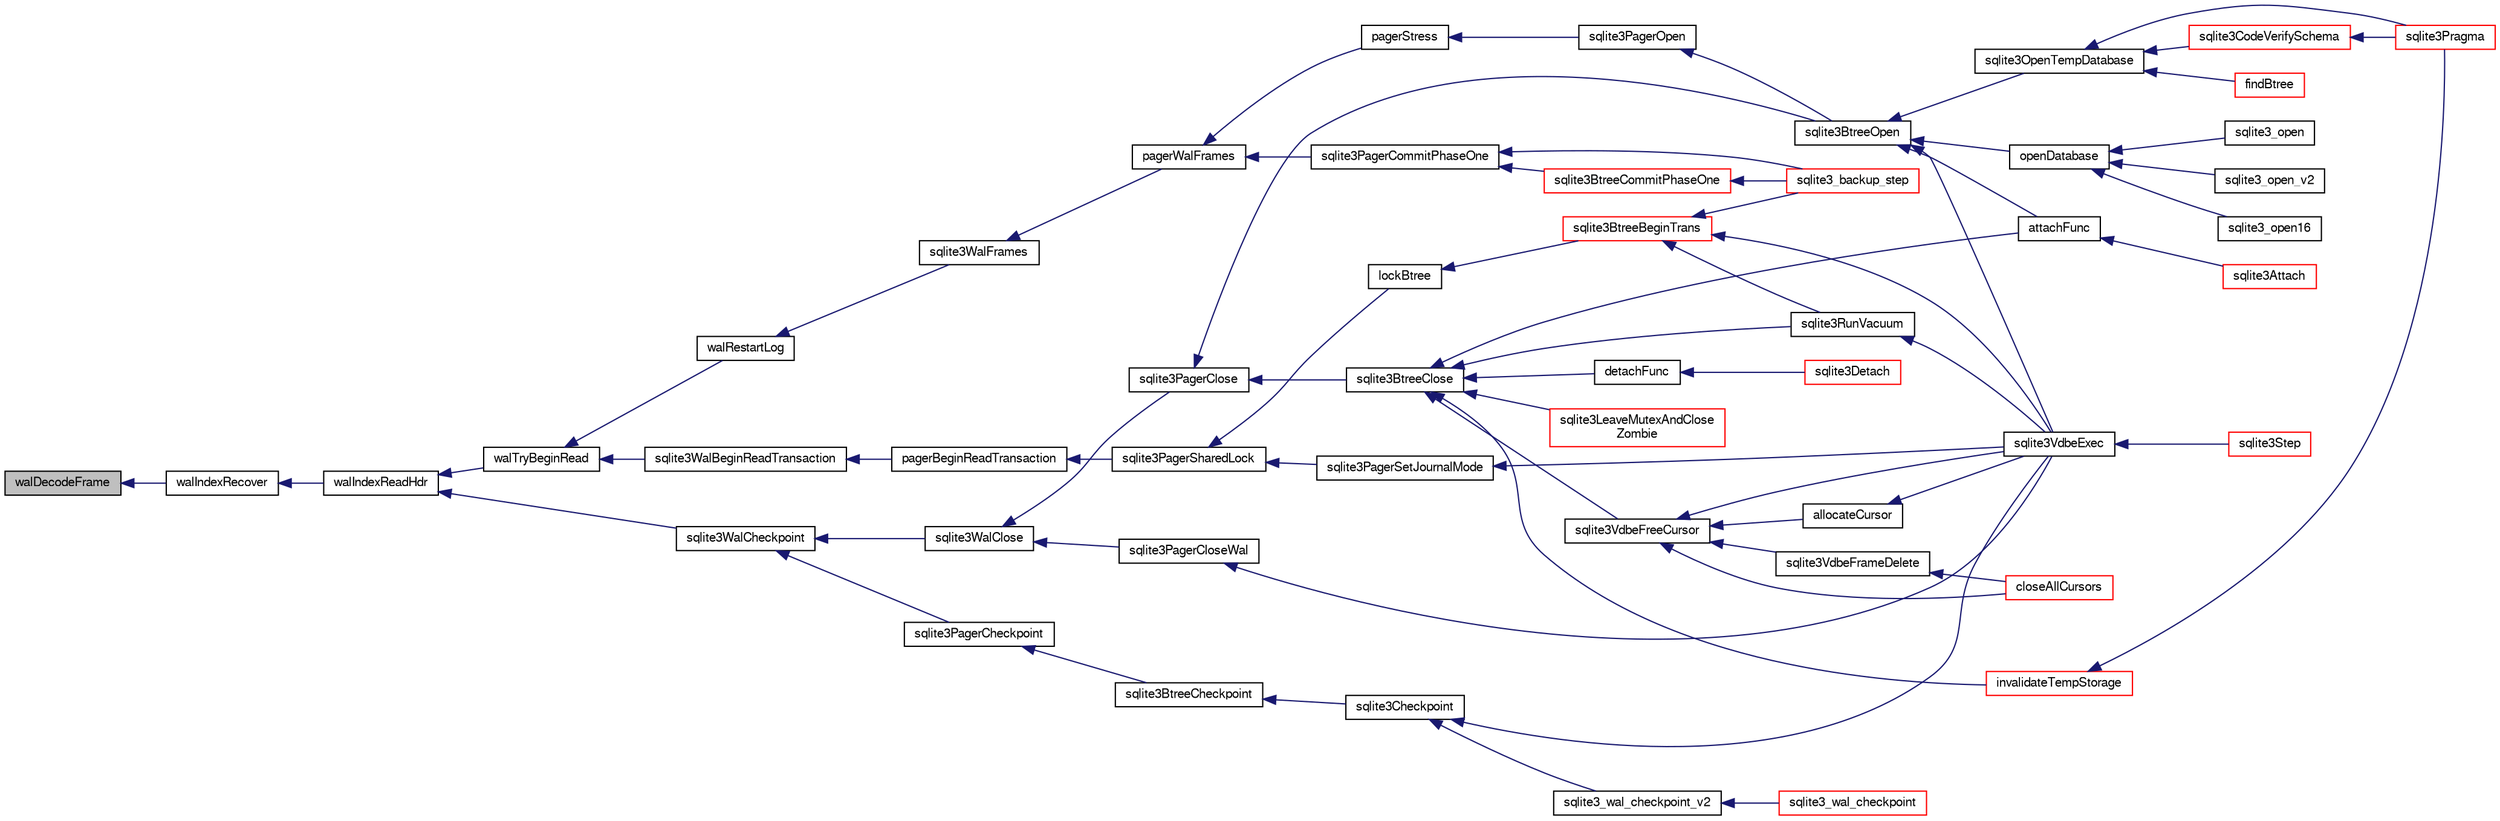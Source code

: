 digraph "walDecodeFrame"
{
  edge [fontname="FreeSans",fontsize="10",labelfontname="FreeSans",labelfontsize="10"];
  node [fontname="FreeSans",fontsize="10",shape=record];
  rankdir="LR";
  Node893732 [label="walDecodeFrame",height=0.2,width=0.4,color="black", fillcolor="grey75", style="filled", fontcolor="black"];
  Node893732 -> Node893733 [dir="back",color="midnightblue",fontsize="10",style="solid",fontname="FreeSans"];
  Node893733 [label="walIndexRecover",height=0.2,width=0.4,color="black", fillcolor="white", style="filled",URL="$sqlite3_8c.html#ab4ee99f3710323acbeb6c495dd18d205"];
  Node893733 -> Node893734 [dir="back",color="midnightblue",fontsize="10",style="solid",fontname="FreeSans"];
  Node893734 [label="walIndexReadHdr",height=0.2,width=0.4,color="black", fillcolor="white", style="filled",URL="$sqlite3_8c.html#a66529e9c71a2bef92c4eb34bdd3a72a2"];
  Node893734 -> Node893735 [dir="back",color="midnightblue",fontsize="10",style="solid",fontname="FreeSans"];
  Node893735 [label="walTryBeginRead",height=0.2,width=0.4,color="black", fillcolor="white", style="filled",URL="$sqlite3_8c.html#a7145b08b2ade973da4b1f5882e2fa21f"];
  Node893735 -> Node893736 [dir="back",color="midnightblue",fontsize="10",style="solid",fontname="FreeSans"];
  Node893736 [label="sqlite3WalBeginReadTransaction",height=0.2,width=0.4,color="black", fillcolor="white", style="filled",URL="$sqlite3_8c.html#a4a23329d9a3206642b307e6d22635f95"];
  Node893736 -> Node893737 [dir="back",color="midnightblue",fontsize="10",style="solid",fontname="FreeSans"];
  Node893737 [label="pagerBeginReadTransaction",height=0.2,width=0.4,color="black", fillcolor="white", style="filled",URL="$sqlite3_8c.html#a4a484b6c404f96050418d965e3cc17a1"];
  Node893737 -> Node893738 [dir="back",color="midnightblue",fontsize="10",style="solid",fontname="FreeSans"];
  Node893738 [label="sqlite3PagerSharedLock",height=0.2,width=0.4,color="black", fillcolor="white", style="filled",URL="$sqlite3_8c.html#a58c197b629fb6eaacf96c7add57c70df"];
  Node893738 -> Node893739 [dir="back",color="midnightblue",fontsize="10",style="solid",fontname="FreeSans"];
  Node893739 [label="sqlite3PagerSetJournalMode",height=0.2,width=0.4,color="black", fillcolor="white", style="filled",URL="$sqlite3_8c.html#afb929a0a4553cda84de16180ddbd09f7"];
  Node893739 -> Node893740 [dir="back",color="midnightblue",fontsize="10",style="solid",fontname="FreeSans"];
  Node893740 [label="sqlite3VdbeExec",height=0.2,width=0.4,color="black", fillcolor="white", style="filled",URL="$sqlite3_8c.html#a8ce40a614bdc56719c4d642b1e4dfb21"];
  Node893740 -> Node893741 [dir="back",color="midnightblue",fontsize="10",style="solid",fontname="FreeSans"];
  Node893741 [label="sqlite3Step",height=0.2,width=0.4,color="red", fillcolor="white", style="filled",URL="$sqlite3_8c.html#a3f2872e873e2758a4beedad1d5113554"];
  Node893738 -> Node894001 [dir="back",color="midnightblue",fontsize="10",style="solid",fontname="FreeSans"];
  Node894001 [label="lockBtree",height=0.2,width=0.4,color="black", fillcolor="white", style="filled",URL="$sqlite3_8c.html#a5b808194d3178be15705a420265cee9d"];
  Node894001 -> Node894002 [dir="back",color="midnightblue",fontsize="10",style="solid",fontname="FreeSans"];
  Node894002 [label="sqlite3BtreeBeginTrans",height=0.2,width=0.4,color="red", fillcolor="white", style="filled",URL="$sqlite3_8c.html#a52d6706df15c67c22aa7d0e290c16bf5"];
  Node894002 -> Node893953 [dir="back",color="midnightblue",fontsize="10",style="solid",fontname="FreeSans"];
  Node893953 [label="sqlite3_backup_step",height=0.2,width=0.4,color="red", fillcolor="white", style="filled",URL="$sqlite3_8h.html#a1699b75e98d082eebc465a9e64c35269"];
  Node894002 -> Node893740 [dir="back",color="midnightblue",fontsize="10",style="solid",fontname="FreeSans"];
  Node894002 -> Node893926 [dir="back",color="midnightblue",fontsize="10",style="solid",fontname="FreeSans"];
  Node893926 [label="sqlite3RunVacuum",height=0.2,width=0.4,color="black", fillcolor="white", style="filled",URL="$sqlite3_8c.html#a5e83ddc7b3e7e8e79ad5d1fc92de1d2f"];
  Node893926 -> Node893740 [dir="back",color="midnightblue",fontsize="10",style="solid",fontname="FreeSans"];
  Node893735 -> Node894004 [dir="back",color="midnightblue",fontsize="10",style="solid",fontname="FreeSans"];
  Node894004 [label="walRestartLog",height=0.2,width=0.4,color="black", fillcolor="white", style="filled",URL="$sqlite3_8c.html#a12a2a8718a33ce32fc99f83239a4d491"];
  Node894004 -> Node894005 [dir="back",color="midnightblue",fontsize="10",style="solid",fontname="FreeSans"];
  Node894005 [label="sqlite3WalFrames",height=0.2,width=0.4,color="black", fillcolor="white", style="filled",URL="$sqlite3_8c.html#af9606aac275558d3b96c83b2bff2d717"];
  Node894005 -> Node894006 [dir="back",color="midnightblue",fontsize="10",style="solid",fontname="FreeSans"];
  Node894006 [label="pagerWalFrames",height=0.2,width=0.4,color="black", fillcolor="white", style="filled",URL="$sqlite3_8c.html#a1675dba6bfeb50d8aa8a0509103fd004"];
  Node894006 -> Node894007 [dir="back",color="midnightblue",fontsize="10",style="solid",fontname="FreeSans"];
  Node894007 [label="pagerStress",height=0.2,width=0.4,color="black", fillcolor="white", style="filled",URL="$sqlite3_8c.html#abb21a3a371038e9e3e69af0f21a1b386"];
  Node894007 -> Node894008 [dir="back",color="midnightblue",fontsize="10",style="solid",fontname="FreeSans"];
  Node894008 [label="sqlite3PagerOpen",height=0.2,width=0.4,color="black", fillcolor="white", style="filled",URL="$sqlite3_8c.html#a5b4a74e8a1754922c482b7af19b30611"];
  Node894008 -> Node894009 [dir="back",color="midnightblue",fontsize="10",style="solid",fontname="FreeSans"];
  Node894009 [label="sqlite3BtreeOpen",height=0.2,width=0.4,color="black", fillcolor="white", style="filled",URL="$sqlite3_8c.html#a13dcb44dc34af6ce9d38de9c5aa975f9"];
  Node894009 -> Node893740 [dir="back",color="midnightblue",fontsize="10",style="solid",fontname="FreeSans"];
  Node894009 -> Node893768 [dir="back",color="midnightblue",fontsize="10",style="solid",fontname="FreeSans"];
  Node893768 [label="attachFunc",height=0.2,width=0.4,color="black", fillcolor="white", style="filled",URL="$sqlite3_8c.html#a69cb751a7da501b9a0aa37e0d7c3eaf7"];
  Node893768 -> Node893769 [dir="back",color="midnightblue",fontsize="10",style="solid",fontname="FreeSans"];
  Node893769 [label="sqlite3Attach",height=0.2,width=0.4,color="red", fillcolor="white", style="filled",URL="$sqlite3_8c.html#ae0907fe0b43cc1b4c7e6a16213e8546f"];
  Node894009 -> Node894010 [dir="back",color="midnightblue",fontsize="10",style="solid",fontname="FreeSans"];
  Node894010 [label="sqlite3OpenTempDatabase",height=0.2,width=0.4,color="black", fillcolor="white", style="filled",URL="$sqlite3_8c.html#aaf3088380b731428b72d3b5777f93755"];
  Node894010 -> Node893945 [dir="back",color="midnightblue",fontsize="10",style="solid",fontname="FreeSans"];
  Node893945 [label="findBtree",height=0.2,width=0.4,color="red", fillcolor="white", style="filled",URL="$sqlite3_8c.html#ab4ee5743b77efd7f8832bf0b9315f973"];
  Node894010 -> Node894011 [dir="back",color="midnightblue",fontsize="10",style="solid",fontname="FreeSans"];
  Node894011 [label="sqlite3CodeVerifySchema",height=0.2,width=0.4,color="red", fillcolor="white", style="filled",URL="$sqlite3_8c.html#ad9d8708d96f8416ec59ebf41c57000f9"];
  Node894011 -> Node893818 [dir="back",color="midnightblue",fontsize="10",style="solid",fontname="FreeSans"];
  Node893818 [label="sqlite3Pragma",height=0.2,width=0.4,color="red", fillcolor="white", style="filled",URL="$sqlite3_8c.html#a111391370f58f8e6a6eca51fd34d62ed"];
  Node894010 -> Node893818 [dir="back",color="midnightblue",fontsize="10",style="solid",fontname="FreeSans"];
  Node894009 -> Node893975 [dir="back",color="midnightblue",fontsize="10",style="solid",fontname="FreeSans"];
  Node893975 [label="openDatabase",height=0.2,width=0.4,color="black", fillcolor="white", style="filled",URL="$sqlite3_8c.html#a6a9c3bc3a64234e863413f41db473758"];
  Node893975 -> Node893976 [dir="back",color="midnightblue",fontsize="10",style="solid",fontname="FreeSans"];
  Node893976 [label="sqlite3_open",height=0.2,width=0.4,color="black", fillcolor="white", style="filled",URL="$sqlite3_8h.html#a97ba966ed1acc38409786258268f5f71"];
  Node893975 -> Node893977 [dir="back",color="midnightblue",fontsize="10",style="solid",fontname="FreeSans"];
  Node893977 [label="sqlite3_open_v2",height=0.2,width=0.4,color="black", fillcolor="white", style="filled",URL="$sqlite3_8h.html#a140fe275b6975dc867cea50a65a217c4"];
  Node893975 -> Node893978 [dir="back",color="midnightblue",fontsize="10",style="solid",fontname="FreeSans"];
  Node893978 [label="sqlite3_open16",height=0.2,width=0.4,color="black", fillcolor="white", style="filled",URL="$sqlite3_8h.html#adbc401bb96713f32e553db32f6f3ca33"];
  Node894006 -> Node894015 [dir="back",color="midnightblue",fontsize="10",style="solid",fontname="FreeSans"];
  Node894015 [label="sqlite3PagerCommitPhaseOne",height=0.2,width=0.4,color="black", fillcolor="white", style="filled",URL="$sqlite3_8c.html#a2baf986bff9120486e9acc5951494ea7"];
  Node894015 -> Node894016 [dir="back",color="midnightblue",fontsize="10",style="solid",fontname="FreeSans"];
  Node894016 [label="sqlite3BtreeCommitPhaseOne",height=0.2,width=0.4,color="red", fillcolor="white", style="filled",URL="$sqlite3_8c.html#ae266cba101e64ad99a166f237532e262"];
  Node894016 -> Node893953 [dir="back",color="midnightblue",fontsize="10",style="solid",fontname="FreeSans"];
  Node894015 -> Node893953 [dir="back",color="midnightblue",fontsize="10",style="solid",fontname="FreeSans"];
  Node893734 -> Node894019 [dir="back",color="midnightblue",fontsize="10",style="solid",fontname="FreeSans"];
  Node894019 [label="sqlite3WalCheckpoint",height=0.2,width=0.4,color="black", fillcolor="white", style="filled",URL="$sqlite3_8c.html#a58bec6523fa854142169cdff1fbb8e5f"];
  Node894019 -> Node894020 [dir="back",color="midnightblue",fontsize="10",style="solid",fontname="FreeSans"];
  Node894020 [label="sqlite3PagerCheckpoint",height=0.2,width=0.4,color="black", fillcolor="white", style="filled",URL="$sqlite3_8c.html#a51b879bda409240901c1443161246045"];
  Node894020 -> Node894021 [dir="back",color="midnightblue",fontsize="10",style="solid",fontname="FreeSans"];
  Node894021 [label="sqlite3BtreeCheckpoint",height=0.2,width=0.4,color="black", fillcolor="white", style="filled",URL="$sqlite3_8c.html#a7aa6f5fb12dca5d734397768e90ae119"];
  Node894021 -> Node894022 [dir="back",color="midnightblue",fontsize="10",style="solid",fontname="FreeSans"];
  Node894022 [label="sqlite3Checkpoint",height=0.2,width=0.4,color="black", fillcolor="white", style="filled",URL="$sqlite3_8c.html#a0f0ad6a031e74ddb47bdc701d23bf3e1"];
  Node894022 -> Node893740 [dir="back",color="midnightblue",fontsize="10",style="solid",fontname="FreeSans"];
  Node894022 -> Node894023 [dir="back",color="midnightblue",fontsize="10",style="solid",fontname="FreeSans"];
  Node894023 [label="sqlite3_wal_checkpoint_v2",height=0.2,width=0.4,color="black", fillcolor="white", style="filled",URL="$sqlite3_8h.html#a074441ba2d0426a8684cc2d379e74163"];
  Node894023 -> Node894024 [dir="back",color="midnightblue",fontsize="10",style="solid",fontname="FreeSans"];
  Node894024 [label="sqlite3_wal_checkpoint",height=0.2,width=0.4,color="red", fillcolor="white", style="filled",URL="$sqlite3_8h.html#a5256a357264a12d3935888280d4b8fa0"];
  Node894019 -> Node894027 [dir="back",color="midnightblue",fontsize="10",style="solid",fontname="FreeSans"];
  Node894027 [label="sqlite3WalClose",height=0.2,width=0.4,color="black", fillcolor="white", style="filled",URL="$sqlite3_8c.html#abfd7d36ec6ea41ecb2717dd4c6b0571e"];
  Node894027 -> Node894028 [dir="back",color="midnightblue",fontsize="10",style="solid",fontname="FreeSans"];
  Node894028 [label="sqlite3PagerClose",height=0.2,width=0.4,color="black", fillcolor="white", style="filled",URL="$sqlite3_8c.html#af94b1f96b60689fd09422cce2c85f53f"];
  Node894028 -> Node894009 [dir="back",color="midnightblue",fontsize="10",style="solid",fontname="FreeSans"];
  Node894028 -> Node894029 [dir="back",color="midnightblue",fontsize="10",style="solid",fontname="FreeSans"];
  Node894029 [label="sqlite3BtreeClose",height=0.2,width=0.4,color="black", fillcolor="white", style="filled",URL="$sqlite3_8c.html#a729b65009b66a99200496b09c124df01"];
  Node894029 -> Node894030 [dir="back",color="midnightblue",fontsize="10",style="solid",fontname="FreeSans"];
  Node894030 [label="sqlite3VdbeFreeCursor",height=0.2,width=0.4,color="black", fillcolor="white", style="filled",URL="$sqlite3_8c.html#a0f9084083e1d0639708934630f33d6ef"];
  Node894030 -> Node894031 [dir="back",color="midnightblue",fontsize="10",style="solid",fontname="FreeSans"];
  Node894031 [label="sqlite3VdbeFrameDelete",height=0.2,width=0.4,color="black", fillcolor="white", style="filled",URL="$sqlite3_8c.html#adb3773fdfb1685857e28891f76365900"];
  Node894031 -> Node894032 [dir="back",color="midnightblue",fontsize="10",style="solid",fontname="FreeSans"];
  Node894032 [label="closeAllCursors",height=0.2,width=0.4,color="red", fillcolor="white", style="filled",URL="$sqlite3_8c.html#af1ac189735864dd6989a8c5af4557547"];
  Node894030 -> Node894032 [dir="back",color="midnightblue",fontsize="10",style="solid",fontname="FreeSans"];
  Node894030 -> Node894033 [dir="back",color="midnightblue",fontsize="10",style="solid",fontname="FreeSans"];
  Node894033 [label="allocateCursor",height=0.2,width=0.4,color="black", fillcolor="white", style="filled",URL="$sqlite3_8c.html#a5083c054ea81802294e539b00a57aad4"];
  Node894033 -> Node893740 [dir="back",color="midnightblue",fontsize="10",style="solid",fontname="FreeSans"];
  Node894030 -> Node893740 [dir="back",color="midnightblue",fontsize="10",style="solid",fontname="FreeSans"];
  Node894029 -> Node893768 [dir="back",color="midnightblue",fontsize="10",style="solid",fontname="FreeSans"];
  Node894029 -> Node893955 [dir="back",color="midnightblue",fontsize="10",style="solid",fontname="FreeSans"];
  Node893955 [label="detachFunc",height=0.2,width=0.4,color="black", fillcolor="white", style="filled",URL="$sqlite3_8c.html#a2b3dd04cb87abd088926ab0082a60b77"];
  Node893955 -> Node893812 [dir="back",color="midnightblue",fontsize="10",style="solid",fontname="FreeSans"];
  Node893812 [label="sqlite3Detach",height=0.2,width=0.4,color="red", fillcolor="white", style="filled",URL="$sqlite3_8c.html#ab1a5a0b01c7560aef5e0b8603a68747d"];
  Node894029 -> Node893956 [dir="back",color="midnightblue",fontsize="10",style="solid",fontname="FreeSans"];
  Node893956 [label="invalidateTempStorage",height=0.2,width=0.4,color="red", fillcolor="white", style="filled",URL="$sqlite3_8c.html#a759777a1eb3c3e96a5af94932b39e69a"];
  Node893956 -> Node893818 [dir="back",color="midnightblue",fontsize="10",style="solid",fontname="FreeSans"];
  Node894029 -> Node893926 [dir="back",color="midnightblue",fontsize="10",style="solid",fontname="FreeSans"];
  Node894029 -> Node893969 [dir="back",color="midnightblue",fontsize="10",style="solid",fontname="FreeSans"];
  Node893969 [label="sqlite3LeaveMutexAndClose\lZombie",height=0.2,width=0.4,color="red", fillcolor="white", style="filled",URL="$sqlite3_8c.html#afe3a37c29dcb0fe9fc15fe07a3976f59"];
  Node894027 -> Node894034 [dir="back",color="midnightblue",fontsize="10",style="solid",fontname="FreeSans"];
  Node894034 [label="sqlite3PagerCloseWal",height=0.2,width=0.4,color="black", fillcolor="white", style="filled",URL="$sqlite3_8c.html#ac62d7d3d29214a7cad25fdd88e7c7a74"];
  Node894034 -> Node893740 [dir="back",color="midnightblue",fontsize="10",style="solid",fontname="FreeSans"];
}
